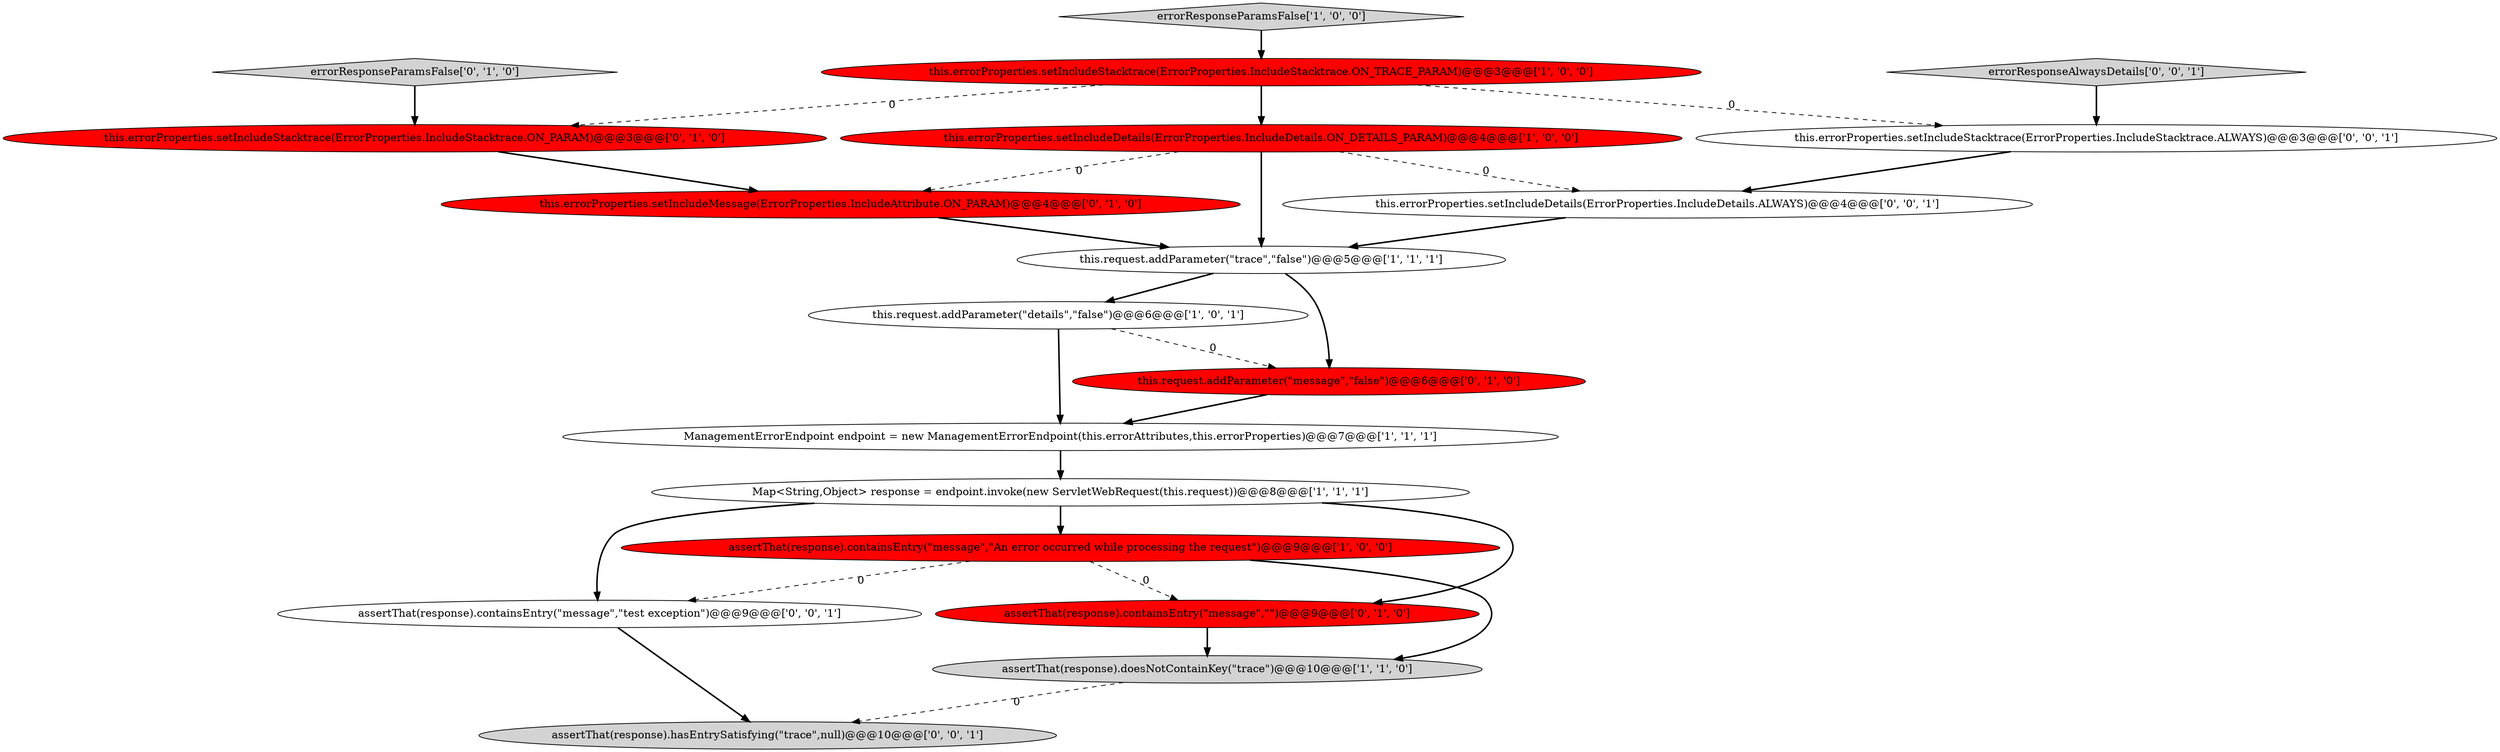 digraph {
9 [style = filled, label = "errorResponseParamsFalse['0', '1', '0']", fillcolor = lightgray, shape = diamond image = "AAA0AAABBB2BBB"];
17 [style = filled, label = "errorResponseAlwaysDetails['0', '0', '1']", fillcolor = lightgray, shape = diamond image = "AAA0AAABBB3BBB"];
10 [style = filled, label = "this.errorProperties.setIncludeMessage(ErrorProperties.IncludeAttribute.ON_PARAM)@@@4@@@['0', '1', '0']", fillcolor = red, shape = ellipse image = "AAA1AAABBB2BBB"];
6 [style = filled, label = "this.request.addParameter(\"details\",\"false\")@@@6@@@['1', '0', '1']", fillcolor = white, shape = ellipse image = "AAA0AAABBB1BBB"];
4 [style = filled, label = "this.errorProperties.setIncludeStacktrace(ErrorProperties.IncludeStacktrace.ON_TRACE_PARAM)@@@3@@@['1', '0', '0']", fillcolor = red, shape = ellipse image = "AAA1AAABBB1BBB"];
11 [style = filled, label = "this.errorProperties.setIncludeStacktrace(ErrorProperties.IncludeStacktrace.ON_PARAM)@@@3@@@['0', '1', '0']", fillcolor = red, shape = ellipse image = "AAA1AAABBB2BBB"];
15 [style = filled, label = "this.errorProperties.setIncludeStacktrace(ErrorProperties.IncludeStacktrace.ALWAYS)@@@3@@@['0', '0', '1']", fillcolor = white, shape = ellipse image = "AAA0AAABBB3BBB"];
13 [style = filled, label = "assertThat(response).containsEntry(\"message\",\"\")@@@9@@@['0', '1', '0']", fillcolor = red, shape = ellipse image = "AAA1AAABBB2BBB"];
8 [style = filled, label = "ManagementErrorEndpoint endpoint = new ManagementErrorEndpoint(this.errorAttributes,this.errorProperties)@@@7@@@['1', '1', '1']", fillcolor = white, shape = ellipse image = "AAA0AAABBB1BBB"];
3 [style = filled, label = "this.request.addParameter(\"trace\",\"false\")@@@5@@@['1', '1', '1']", fillcolor = white, shape = ellipse image = "AAA0AAABBB1BBB"];
18 [style = filled, label = "this.errorProperties.setIncludeDetails(ErrorProperties.IncludeDetails.ALWAYS)@@@4@@@['0', '0', '1']", fillcolor = white, shape = ellipse image = "AAA0AAABBB3BBB"];
1 [style = filled, label = "Map<String,Object> response = endpoint.invoke(new ServletWebRequest(this.request))@@@8@@@['1', '1', '1']", fillcolor = white, shape = ellipse image = "AAA0AAABBB1BBB"];
16 [style = filled, label = "assertThat(response).containsEntry(\"message\",\"test exception\")@@@9@@@['0', '0', '1']", fillcolor = white, shape = ellipse image = "AAA0AAABBB3BBB"];
0 [style = filled, label = "errorResponseParamsFalse['1', '0', '0']", fillcolor = lightgray, shape = diamond image = "AAA0AAABBB1BBB"];
2 [style = filled, label = "assertThat(response).containsEntry(\"message\",\"An error occurred while processing the request\")@@@9@@@['1', '0', '0']", fillcolor = red, shape = ellipse image = "AAA1AAABBB1BBB"];
12 [style = filled, label = "this.request.addParameter(\"message\",\"false\")@@@6@@@['0', '1', '0']", fillcolor = red, shape = ellipse image = "AAA1AAABBB2BBB"];
14 [style = filled, label = "assertThat(response).hasEntrySatisfying(\"trace\",null)@@@10@@@['0', '0', '1']", fillcolor = lightgray, shape = ellipse image = "AAA0AAABBB3BBB"];
5 [style = filled, label = "this.errorProperties.setIncludeDetails(ErrorProperties.IncludeDetails.ON_DETAILS_PARAM)@@@4@@@['1', '0', '0']", fillcolor = red, shape = ellipse image = "AAA1AAABBB1BBB"];
7 [style = filled, label = "assertThat(response).doesNotContainKey(\"trace\")@@@10@@@['1', '1', '0']", fillcolor = lightgray, shape = ellipse image = "AAA0AAABBB1BBB"];
5->3 [style = bold, label=""];
18->3 [style = bold, label=""];
9->11 [style = bold, label=""];
7->14 [style = dashed, label="0"];
3->6 [style = bold, label=""];
10->3 [style = bold, label=""];
3->12 [style = bold, label=""];
5->18 [style = dashed, label="0"];
15->18 [style = bold, label=""];
1->13 [style = bold, label=""];
6->12 [style = dashed, label="0"];
8->1 [style = bold, label=""];
5->10 [style = dashed, label="0"];
0->4 [style = bold, label=""];
11->10 [style = bold, label=""];
12->8 [style = bold, label=""];
13->7 [style = bold, label=""];
1->16 [style = bold, label=""];
2->13 [style = dashed, label="0"];
4->15 [style = dashed, label="0"];
2->16 [style = dashed, label="0"];
6->8 [style = bold, label=""];
17->15 [style = bold, label=""];
16->14 [style = bold, label=""];
1->2 [style = bold, label=""];
2->7 [style = bold, label=""];
4->11 [style = dashed, label="0"];
4->5 [style = bold, label=""];
}
